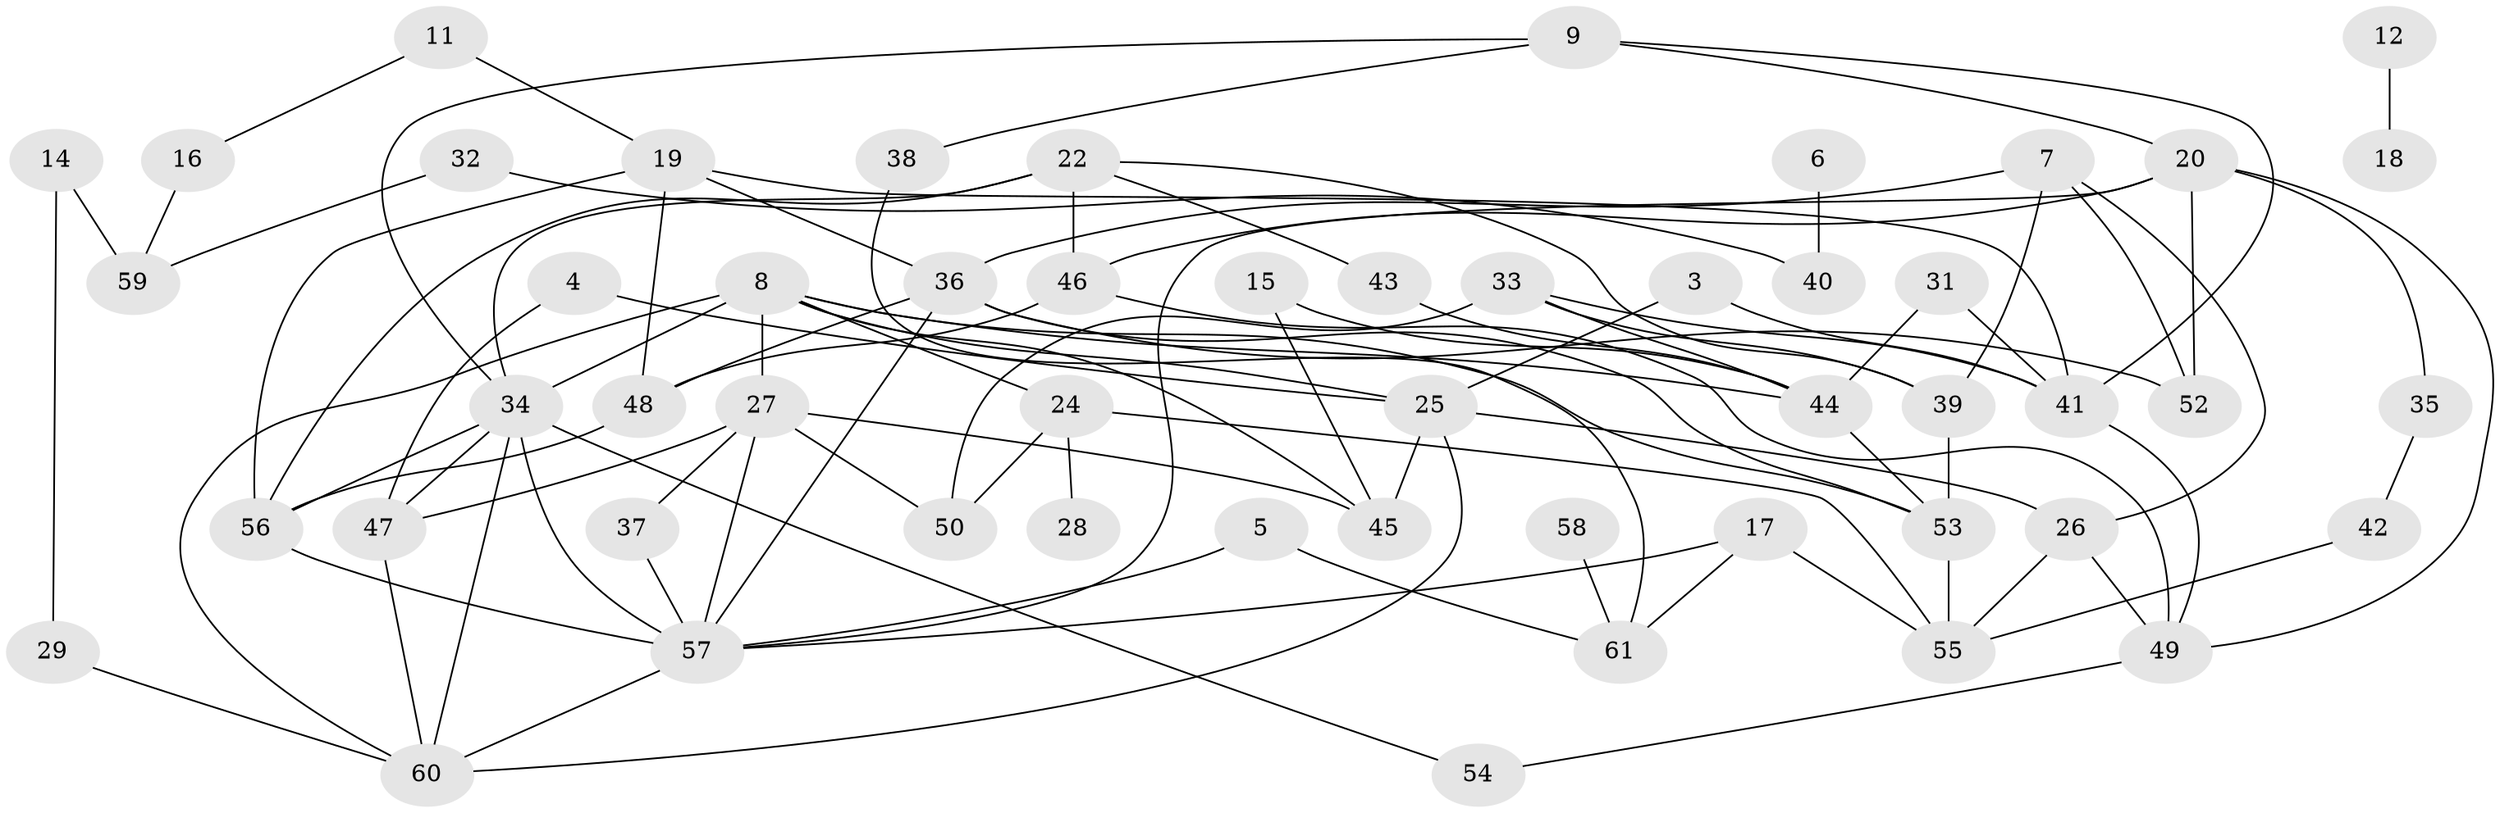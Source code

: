 // original degree distribution, {1: 0.19672131147540983, 3: 0.22950819672131148, 2: 0.2786885245901639, 4: 0.12295081967213115, 5: 0.09836065573770492, 0: 0.040983606557377046, 6: 0.02459016393442623, 8: 0.00819672131147541}
// Generated by graph-tools (version 1.1) at 2025/00/03/09/25 03:00:49]
// undirected, 53 vertices, 96 edges
graph export_dot {
graph [start="1"]
  node [color=gray90,style=filled];
  3;
  4;
  5;
  6;
  7;
  8;
  9;
  11;
  12;
  14;
  15;
  16;
  17;
  18;
  19;
  20;
  22;
  24;
  25;
  26;
  27;
  28;
  29;
  31;
  32;
  33;
  34;
  35;
  36;
  37;
  38;
  39;
  40;
  41;
  42;
  43;
  44;
  45;
  46;
  47;
  48;
  49;
  50;
  52;
  53;
  54;
  55;
  56;
  57;
  58;
  59;
  60;
  61;
  3 -- 25 [weight=1.0];
  3 -- 41 [weight=1.0];
  4 -- 25 [weight=1.0];
  4 -- 47 [weight=1.0];
  5 -- 57 [weight=1.0];
  5 -- 61 [weight=1.0];
  6 -- 40 [weight=1.0];
  7 -- 26 [weight=1.0];
  7 -- 36 [weight=1.0];
  7 -- 39 [weight=1.0];
  7 -- 52 [weight=1.0];
  8 -- 24 [weight=1.0];
  8 -- 25 [weight=1.0];
  8 -- 27 [weight=1.0];
  8 -- 34 [weight=1.0];
  8 -- 44 [weight=1.0];
  8 -- 45 [weight=2.0];
  8 -- 53 [weight=1.0];
  8 -- 60 [weight=1.0];
  9 -- 20 [weight=1.0];
  9 -- 34 [weight=1.0];
  9 -- 38 [weight=1.0];
  9 -- 41 [weight=1.0];
  11 -- 16 [weight=1.0];
  11 -- 19 [weight=1.0];
  12 -- 18 [weight=1.0];
  14 -- 29 [weight=1.0];
  14 -- 59 [weight=1.0];
  15 -- 44 [weight=1.0];
  15 -- 45 [weight=1.0];
  16 -- 59 [weight=1.0];
  17 -- 55 [weight=1.0];
  17 -- 57 [weight=1.0];
  17 -- 61 [weight=1.0];
  19 -- 36 [weight=1.0];
  19 -- 41 [weight=1.0];
  19 -- 48 [weight=1.0];
  19 -- 56 [weight=1.0];
  20 -- 35 [weight=1.0];
  20 -- 46 [weight=1.0];
  20 -- 49 [weight=1.0];
  20 -- 52 [weight=1.0];
  20 -- 57 [weight=1.0];
  22 -- 34 [weight=1.0];
  22 -- 39 [weight=1.0];
  22 -- 43 [weight=1.0];
  22 -- 46 [weight=1.0];
  22 -- 56 [weight=1.0];
  24 -- 28 [weight=1.0];
  24 -- 50 [weight=1.0];
  24 -- 55 [weight=1.0];
  25 -- 26 [weight=1.0];
  25 -- 45 [weight=1.0];
  25 -- 60 [weight=1.0];
  26 -- 49 [weight=1.0];
  26 -- 55 [weight=1.0];
  27 -- 37 [weight=1.0];
  27 -- 45 [weight=1.0];
  27 -- 47 [weight=1.0];
  27 -- 50 [weight=1.0];
  27 -- 57 [weight=2.0];
  29 -- 60 [weight=1.0];
  31 -- 41 [weight=1.0];
  31 -- 44 [weight=1.0];
  32 -- 40 [weight=1.0];
  32 -- 59 [weight=1.0];
  33 -- 39 [weight=1.0];
  33 -- 41 [weight=1.0];
  33 -- 44 [weight=1.0];
  33 -- 50 [weight=1.0];
  34 -- 47 [weight=1.0];
  34 -- 54 [weight=1.0];
  34 -- 56 [weight=1.0];
  34 -- 57 [weight=1.0];
  34 -- 60 [weight=1.0];
  35 -- 42 [weight=1.0];
  36 -- 48 [weight=1.0];
  36 -- 52 [weight=1.0];
  36 -- 53 [weight=1.0];
  36 -- 57 [weight=1.0];
  37 -- 57 [weight=1.0];
  38 -- 61 [weight=1.0];
  39 -- 53 [weight=1.0];
  41 -- 49 [weight=1.0];
  42 -- 55 [weight=1.0];
  43 -- 44 [weight=1.0];
  44 -- 53 [weight=1.0];
  46 -- 48 [weight=1.0];
  46 -- 49 [weight=1.0];
  47 -- 60 [weight=1.0];
  48 -- 56 [weight=1.0];
  49 -- 54 [weight=1.0];
  53 -- 55 [weight=1.0];
  56 -- 57 [weight=2.0];
  57 -- 60 [weight=1.0];
  58 -- 61 [weight=1.0];
}
